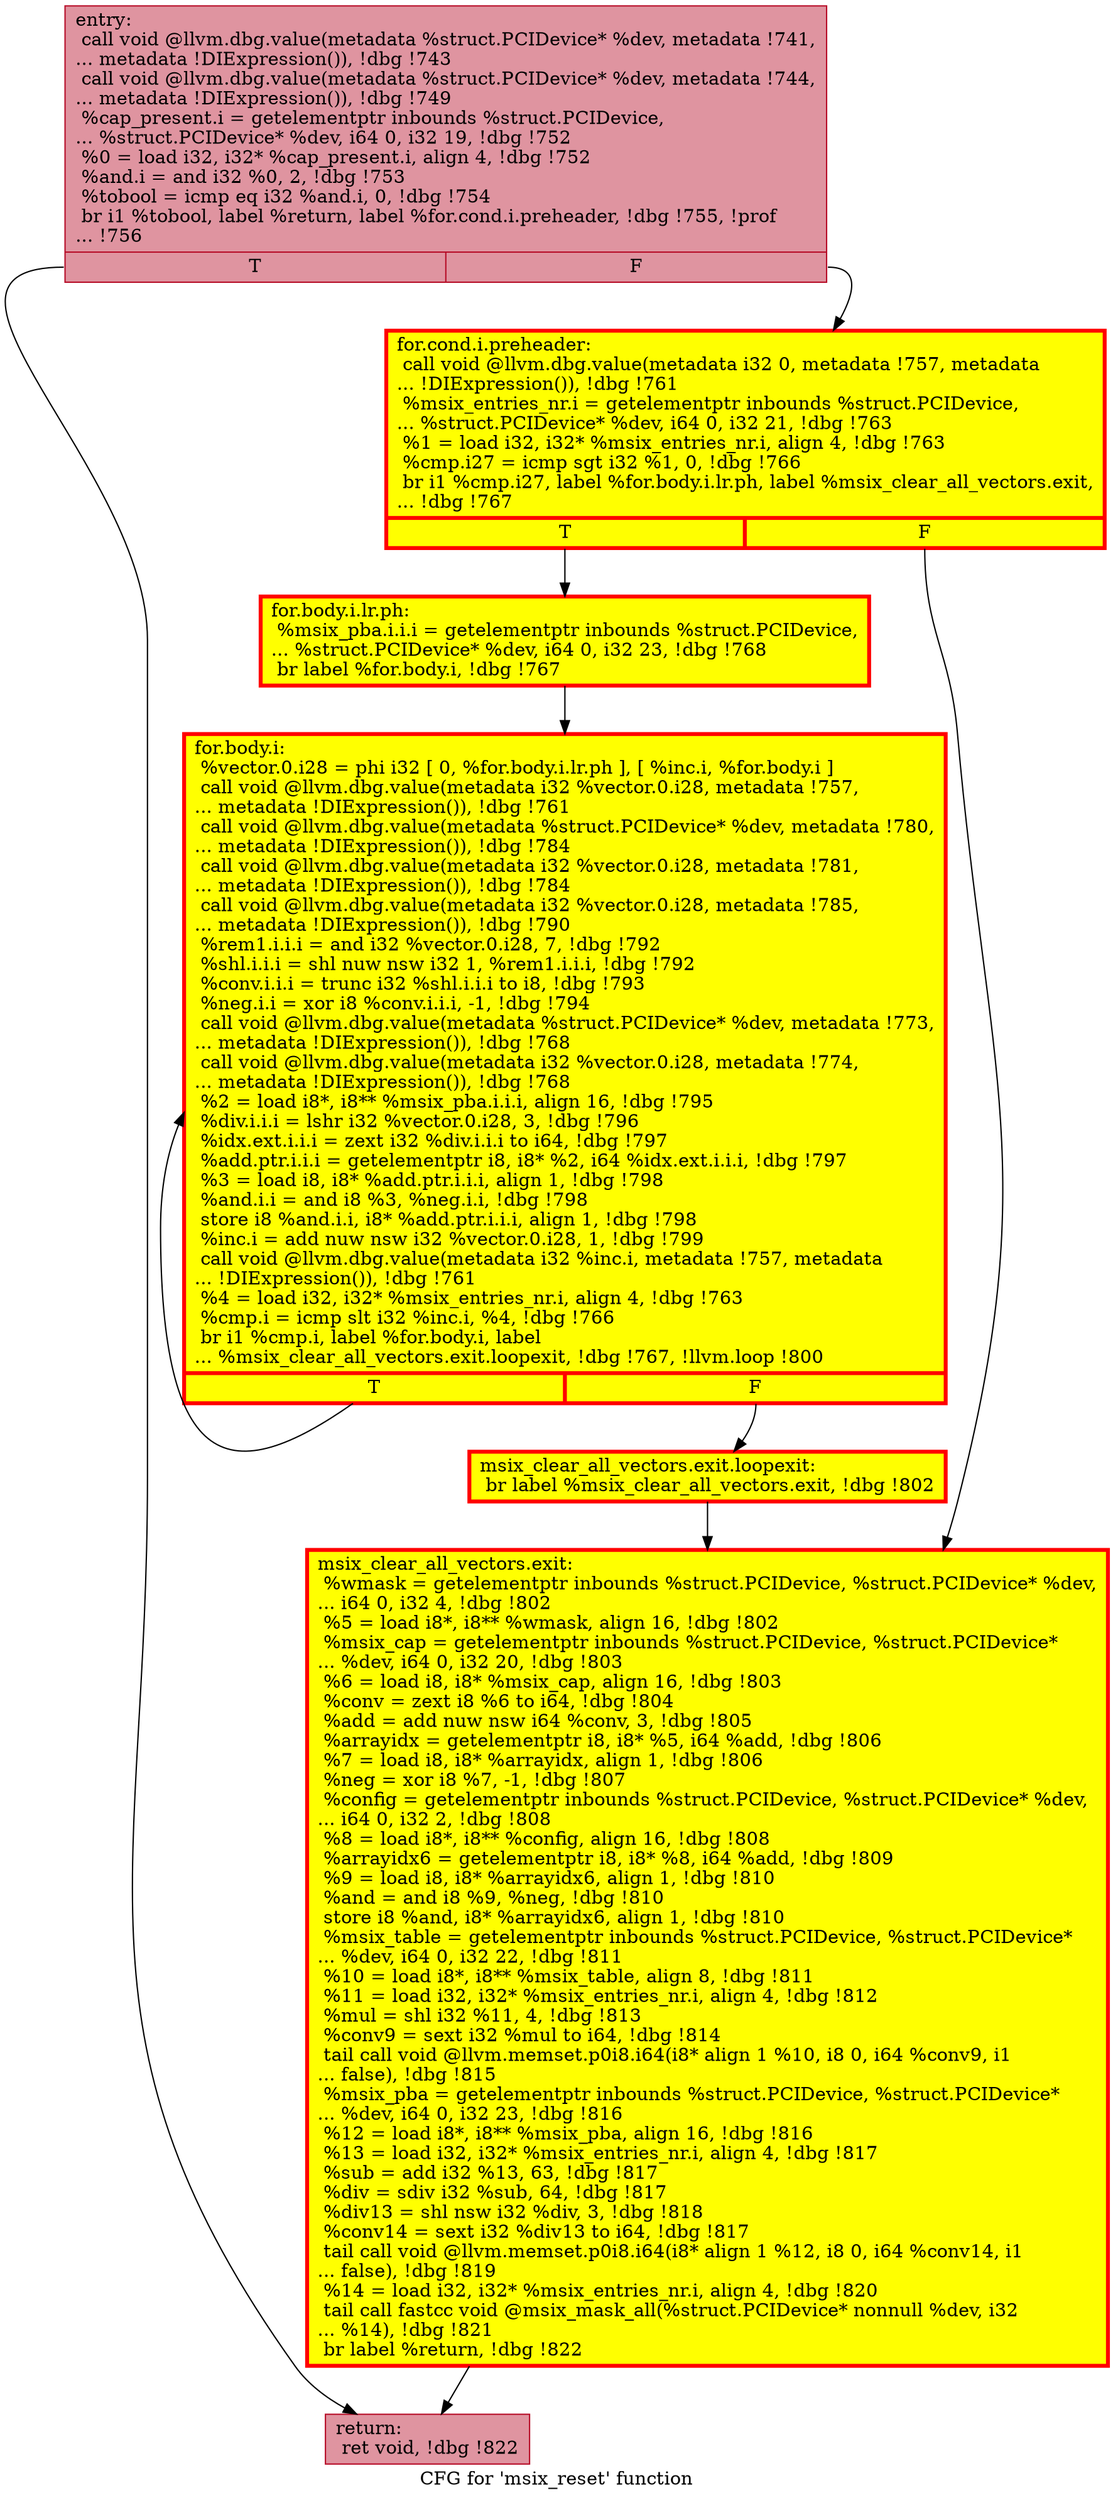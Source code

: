 digraph "CFG for 'msix_reset' function" {
	label="CFG for 'msix_reset' function";

	Node0x5565b6f0cc80 [shape=record,color="#b70d28ff", style=filled, fillcolor="#b70d2870",label="{entry:\l  call void @llvm.dbg.value(metadata %struct.PCIDevice* %dev, metadata !741,\l... metadata !DIExpression()), !dbg !743\l  call void @llvm.dbg.value(metadata %struct.PCIDevice* %dev, metadata !744,\l... metadata !DIExpression()), !dbg !749\l  %cap_present.i = getelementptr inbounds %struct.PCIDevice,\l... %struct.PCIDevice* %dev, i64 0, i32 19, !dbg !752\l  %0 = load i32, i32* %cap_present.i, align 4, !dbg !752\l  %and.i = and i32 %0, 2, !dbg !753\l  %tobool = icmp eq i32 %and.i, 0, !dbg !754\l  br i1 %tobool, label %return, label %for.cond.i.preheader, !dbg !755, !prof\l... !756\l|{<s0>T|<s1>F}}"];
	Node0x5565b6f0cc80:s0 -> Node0x5565b6f0de20;
	Node0x5565b6f0cc80:s1 -> Node0x5565b6ff5380;
	Node0x5565b6ff5380 [shape=record,penwidth=3.0, style="filled", color="red", fillcolor="yellow",label="{for.cond.i.preheader:                             \l  call void @llvm.dbg.value(metadata i32 0, metadata !757, metadata\l... !DIExpression()), !dbg !761\l  %msix_entries_nr.i = getelementptr inbounds %struct.PCIDevice,\l... %struct.PCIDevice* %dev, i64 0, i32 21, !dbg !763\l  %1 = load i32, i32* %msix_entries_nr.i, align 4, !dbg !763\l  %cmp.i27 = icmp sgt i32 %1, 0, !dbg !766\l  br i1 %cmp.i27, label %for.body.i.lr.ph, label %msix_clear_all_vectors.exit,\l... !dbg !767\l|{<s0>T|<s1>F}}"];
	Node0x5565b6ff5380:s0 -> Node0x5565b6efa310;
	Node0x5565b6ff5380:s1 -> Node0x5565b6e94f80;
	Node0x5565b6efa310 [shape=record,penwidth=3.0, style="filled", color="red", fillcolor="yellow",label="{for.body.i.lr.ph:                                 \l  %msix_pba.i.i.i = getelementptr inbounds %struct.PCIDevice,\l... %struct.PCIDevice* %dev, i64 0, i32 23, !dbg !768\l  br label %for.body.i, !dbg !767\l}"];
	Node0x5565b6efa310 -> Node0x5565b6ea6cc0;
	Node0x5565b6ea6cc0 [shape=record,penwidth=3.0, style="filled", color="red", fillcolor="yellow",label="{for.body.i:                                       \l  %vector.0.i28 = phi i32 [ 0, %for.body.i.lr.ph ], [ %inc.i, %for.body.i ]\l  call void @llvm.dbg.value(metadata i32 %vector.0.i28, metadata !757,\l... metadata !DIExpression()), !dbg !761\l  call void @llvm.dbg.value(metadata %struct.PCIDevice* %dev, metadata !780,\l... metadata !DIExpression()), !dbg !784\l  call void @llvm.dbg.value(metadata i32 %vector.0.i28, metadata !781,\l... metadata !DIExpression()), !dbg !784\l  call void @llvm.dbg.value(metadata i32 %vector.0.i28, metadata !785,\l... metadata !DIExpression()), !dbg !790\l  %rem1.i.i.i = and i32 %vector.0.i28, 7, !dbg !792\l  %shl.i.i.i = shl nuw nsw i32 1, %rem1.i.i.i, !dbg !792\l  %conv.i.i.i = trunc i32 %shl.i.i.i to i8, !dbg !793\l  %neg.i.i = xor i8 %conv.i.i.i, -1, !dbg !794\l  call void @llvm.dbg.value(metadata %struct.PCIDevice* %dev, metadata !773,\l... metadata !DIExpression()), !dbg !768\l  call void @llvm.dbg.value(metadata i32 %vector.0.i28, metadata !774,\l... metadata !DIExpression()), !dbg !768\l  %2 = load i8*, i8** %msix_pba.i.i.i, align 16, !dbg !795\l  %div.i.i.i = lshr i32 %vector.0.i28, 3, !dbg !796\l  %idx.ext.i.i.i = zext i32 %div.i.i.i to i64, !dbg !797\l  %add.ptr.i.i.i = getelementptr i8, i8* %2, i64 %idx.ext.i.i.i, !dbg !797\l  %3 = load i8, i8* %add.ptr.i.i.i, align 1, !dbg !798\l  %and.i.i = and i8 %3, %neg.i.i, !dbg !798\l  store i8 %and.i.i, i8* %add.ptr.i.i.i, align 1, !dbg !798\l  %inc.i = add nuw nsw i32 %vector.0.i28, 1, !dbg !799\l  call void @llvm.dbg.value(metadata i32 %inc.i, metadata !757, metadata\l... !DIExpression()), !dbg !761\l  %4 = load i32, i32* %msix_entries_nr.i, align 4, !dbg !763\l  %cmp.i = icmp slt i32 %inc.i, %4, !dbg !766\l  br i1 %cmp.i, label %for.body.i, label\l... %msix_clear_all_vectors.exit.loopexit, !dbg !767, !llvm.loop !800\l|{<s0>T|<s1>F}}"];
	Node0x5565b6ea6cc0:s0 -> Node0x5565b6ea6cc0;
	Node0x5565b6ea6cc0:s1 -> Node0x5565b6f88120;
	Node0x5565b6f88120 [shape=record,penwidth=3.0, style="filled", color="red", fillcolor="yellow",label="{msix_clear_all_vectors.exit.loopexit:             \l  br label %msix_clear_all_vectors.exit, !dbg !802\l}"];
	Node0x5565b6f88120 -> Node0x5565b6e94f80;
	Node0x5565b6e94f80 [shape=record,penwidth=3.0, style="filled", color="red", fillcolor="yellow",label="{msix_clear_all_vectors.exit:                      \l  %wmask = getelementptr inbounds %struct.PCIDevice, %struct.PCIDevice* %dev,\l... i64 0, i32 4, !dbg !802\l  %5 = load i8*, i8** %wmask, align 16, !dbg !802\l  %msix_cap = getelementptr inbounds %struct.PCIDevice, %struct.PCIDevice*\l... %dev, i64 0, i32 20, !dbg !803\l  %6 = load i8, i8* %msix_cap, align 16, !dbg !803\l  %conv = zext i8 %6 to i64, !dbg !804\l  %add = add nuw nsw i64 %conv, 3, !dbg !805\l  %arrayidx = getelementptr i8, i8* %5, i64 %add, !dbg !806\l  %7 = load i8, i8* %arrayidx, align 1, !dbg !806\l  %neg = xor i8 %7, -1, !dbg !807\l  %config = getelementptr inbounds %struct.PCIDevice, %struct.PCIDevice* %dev,\l... i64 0, i32 2, !dbg !808\l  %8 = load i8*, i8** %config, align 16, !dbg !808\l  %arrayidx6 = getelementptr i8, i8* %8, i64 %add, !dbg !809\l  %9 = load i8, i8* %arrayidx6, align 1, !dbg !810\l  %and = and i8 %9, %neg, !dbg !810\l  store i8 %and, i8* %arrayidx6, align 1, !dbg !810\l  %msix_table = getelementptr inbounds %struct.PCIDevice, %struct.PCIDevice*\l... %dev, i64 0, i32 22, !dbg !811\l  %10 = load i8*, i8** %msix_table, align 8, !dbg !811\l  %11 = load i32, i32* %msix_entries_nr.i, align 4, !dbg !812\l  %mul = shl i32 %11, 4, !dbg !813\l  %conv9 = sext i32 %mul to i64, !dbg !814\l  tail call void @llvm.memset.p0i8.i64(i8* align 1 %10, i8 0, i64 %conv9, i1\l... false), !dbg !815\l  %msix_pba = getelementptr inbounds %struct.PCIDevice, %struct.PCIDevice*\l... %dev, i64 0, i32 23, !dbg !816\l  %12 = load i8*, i8** %msix_pba, align 16, !dbg !816\l  %13 = load i32, i32* %msix_entries_nr.i, align 4, !dbg !817\l  %sub = add i32 %13, 63, !dbg !817\l  %div = sdiv i32 %sub, 64, !dbg !817\l  %div13 = shl nsw i32 %div, 3, !dbg !818\l  %conv14 = sext i32 %div13 to i64, !dbg !817\l  tail call void @llvm.memset.p0i8.i64(i8* align 1 %12, i8 0, i64 %conv14, i1\l... false), !dbg !819\l  %14 = load i32, i32* %msix_entries_nr.i, align 4, !dbg !820\l  tail call fastcc void @msix_mask_all(%struct.PCIDevice* nonnull %dev, i32\l... %14), !dbg !821\l  br label %return, !dbg !822\l}"];
	Node0x5565b6e94f80 -> Node0x5565b6f0de20;
	Node0x5565b6f0de20 [shape=record,color="#b70d28ff", style=filled, fillcolor="#b70d2870",label="{return:                                           \l  ret void, !dbg !822\l}"];
}
